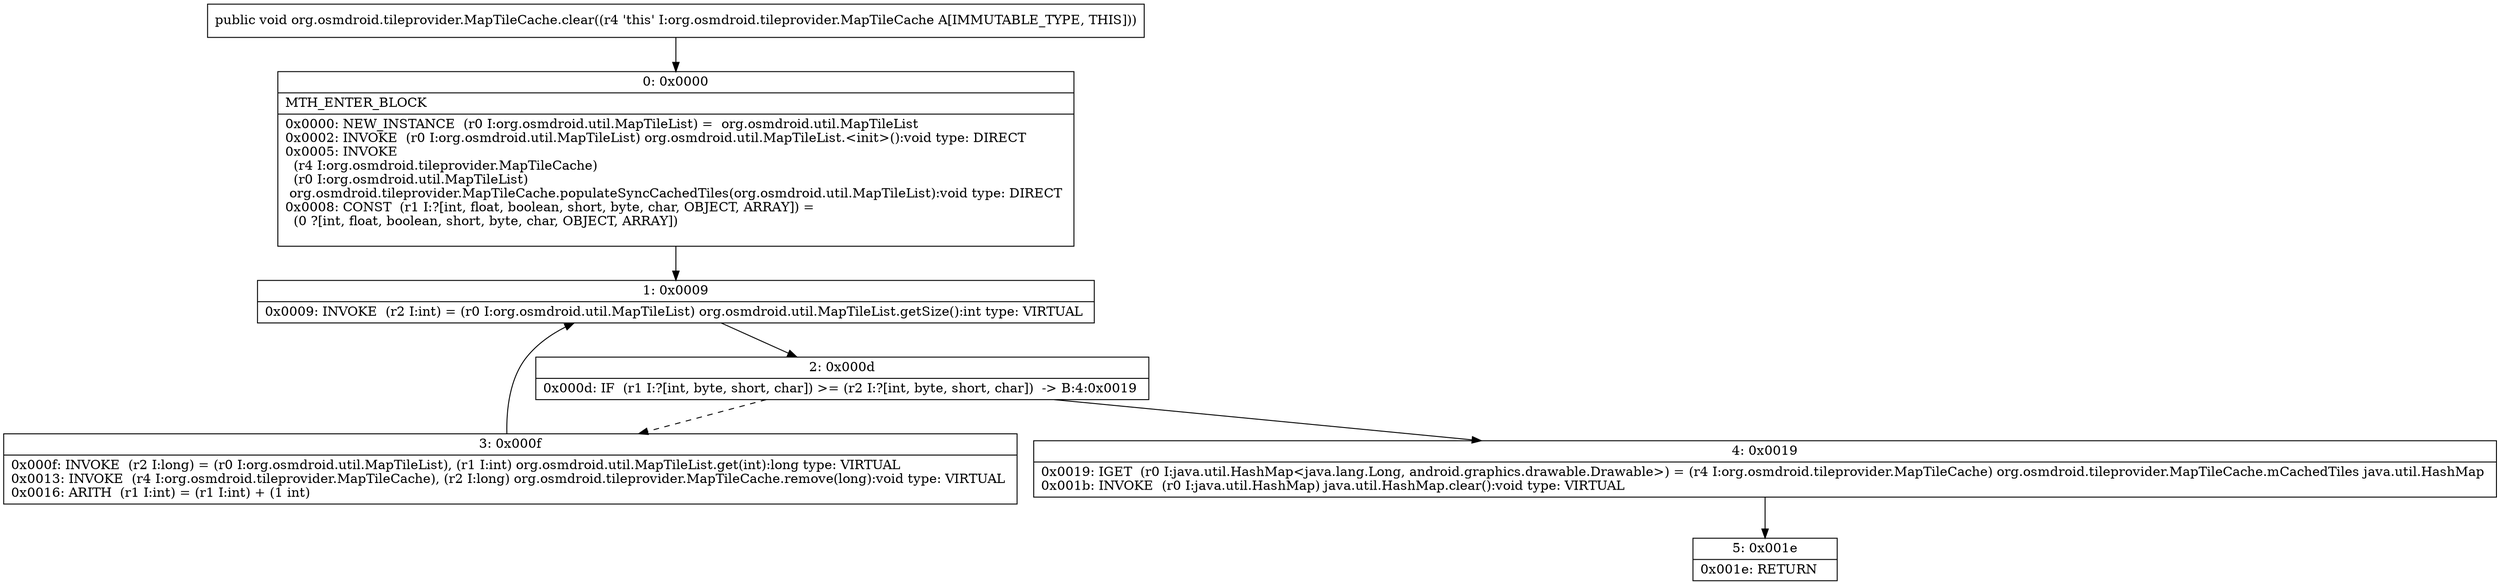 digraph "CFG fororg.osmdroid.tileprovider.MapTileCache.clear()V" {
Node_0 [shape=record,label="{0\:\ 0x0000|MTH_ENTER_BLOCK\l|0x0000: NEW_INSTANCE  (r0 I:org.osmdroid.util.MapTileList) =  org.osmdroid.util.MapTileList \l0x0002: INVOKE  (r0 I:org.osmdroid.util.MapTileList) org.osmdroid.util.MapTileList.\<init\>():void type: DIRECT \l0x0005: INVOKE  \l  (r4 I:org.osmdroid.tileprovider.MapTileCache)\l  (r0 I:org.osmdroid.util.MapTileList)\l org.osmdroid.tileprovider.MapTileCache.populateSyncCachedTiles(org.osmdroid.util.MapTileList):void type: DIRECT \l0x0008: CONST  (r1 I:?[int, float, boolean, short, byte, char, OBJECT, ARRAY]) = \l  (0 ?[int, float, boolean, short, byte, char, OBJECT, ARRAY])\l \l}"];
Node_1 [shape=record,label="{1\:\ 0x0009|0x0009: INVOKE  (r2 I:int) = (r0 I:org.osmdroid.util.MapTileList) org.osmdroid.util.MapTileList.getSize():int type: VIRTUAL \l}"];
Node_2 [shape=record,label="{2\:\ 0x000d|0x000d: IF  (r1 I:?[int, byte, short, char]) \>= (r2 I:?[int, byte, short, char])  \-\> B:4:0x0019 \l}"];
Node_3 [shape=record,label="{3\:\ 0x000f|0x000f: INVOKE  (r2 I:long) = (r0 I:org.osmdroid.util.MapTileList), (r1 I:int) org.osmdroid.util.MapTileList.get(int):long type: VIRTUAL \l0x0013: INVOKE  (r4 I:org.osmdroid.tileprovider.MapTileCache), (r2 I:long) org.osmdroid.tileprovider.MapTileCache.remove(long):void type: VIRTUAL \l0x0016: ARITH  (r1 I:int) = (r1 I:int) + (1 int) \l}"];
Node_4 [shape=record,label="{4\:\ 0x0019|0x0019: IGET  (r0 I:java.util.HashMap\<java.lang.Long, android.graphics.drawable.Drawable\>) = (r4 I:org.osmdroid.tileprovider.MapTileCache) org.osmdroid.tileprovider.MapTileCache.mCachedTiles java.util.HashMap \l0x001b: INVOKE  (r0 I:java.util.HashMap) java.util.HashMap.clear():void type: VIRTUAL \l}"];
Node_5 [shape=record,label="{5\:\ 0x001e|0x001e: RETURN   \l}"];
MethodNode[shape=record,label="{public void org.osmdroid.tileprovider.MapTileCache.clear((r4 'this' I:org.osmdroid.tileprovider.MapTileCache A[IMMUTABLE_TYPE, THIS])) }"];
MethodNode -> Node_0;
Node_0 -> Node_1;
Node_1 -> Node_2;
Node_2 -> Node_3[style=dashed];
Node_2 -> Node_4;
Node_3 -> Node_1;
Node_4 -> Node_5;
}

